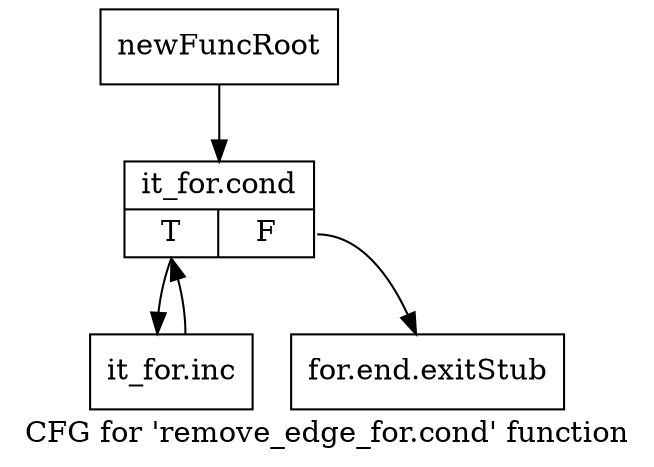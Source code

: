 digraph "CFG for 'remove_edge_for.cond' function" {
	label="CFG for 'remove_edge_for.cond' function";

	Node0x7ab4060 [shape=record,label="{newFuncRoot}"];
	Node0x7ab4060 -> Node0x9f029c0;
	Node0x9f02970 [shape=record,label="{for.end.exitStub}"];
	Node0x9f029c0 [shape=record,label="{it_for.cond|{<s0>T|<s1>F}}"];
	Node0x9f029c0:s0 -> Node0x9f02a10;
	Node0x9f029c0:s1 -> Node0x9f02970;
	Node0x9f02a10 [shape=record,label="{it_for.inc}"];
	Node0x9f02a10 -> Node0x9f029c0;
}

